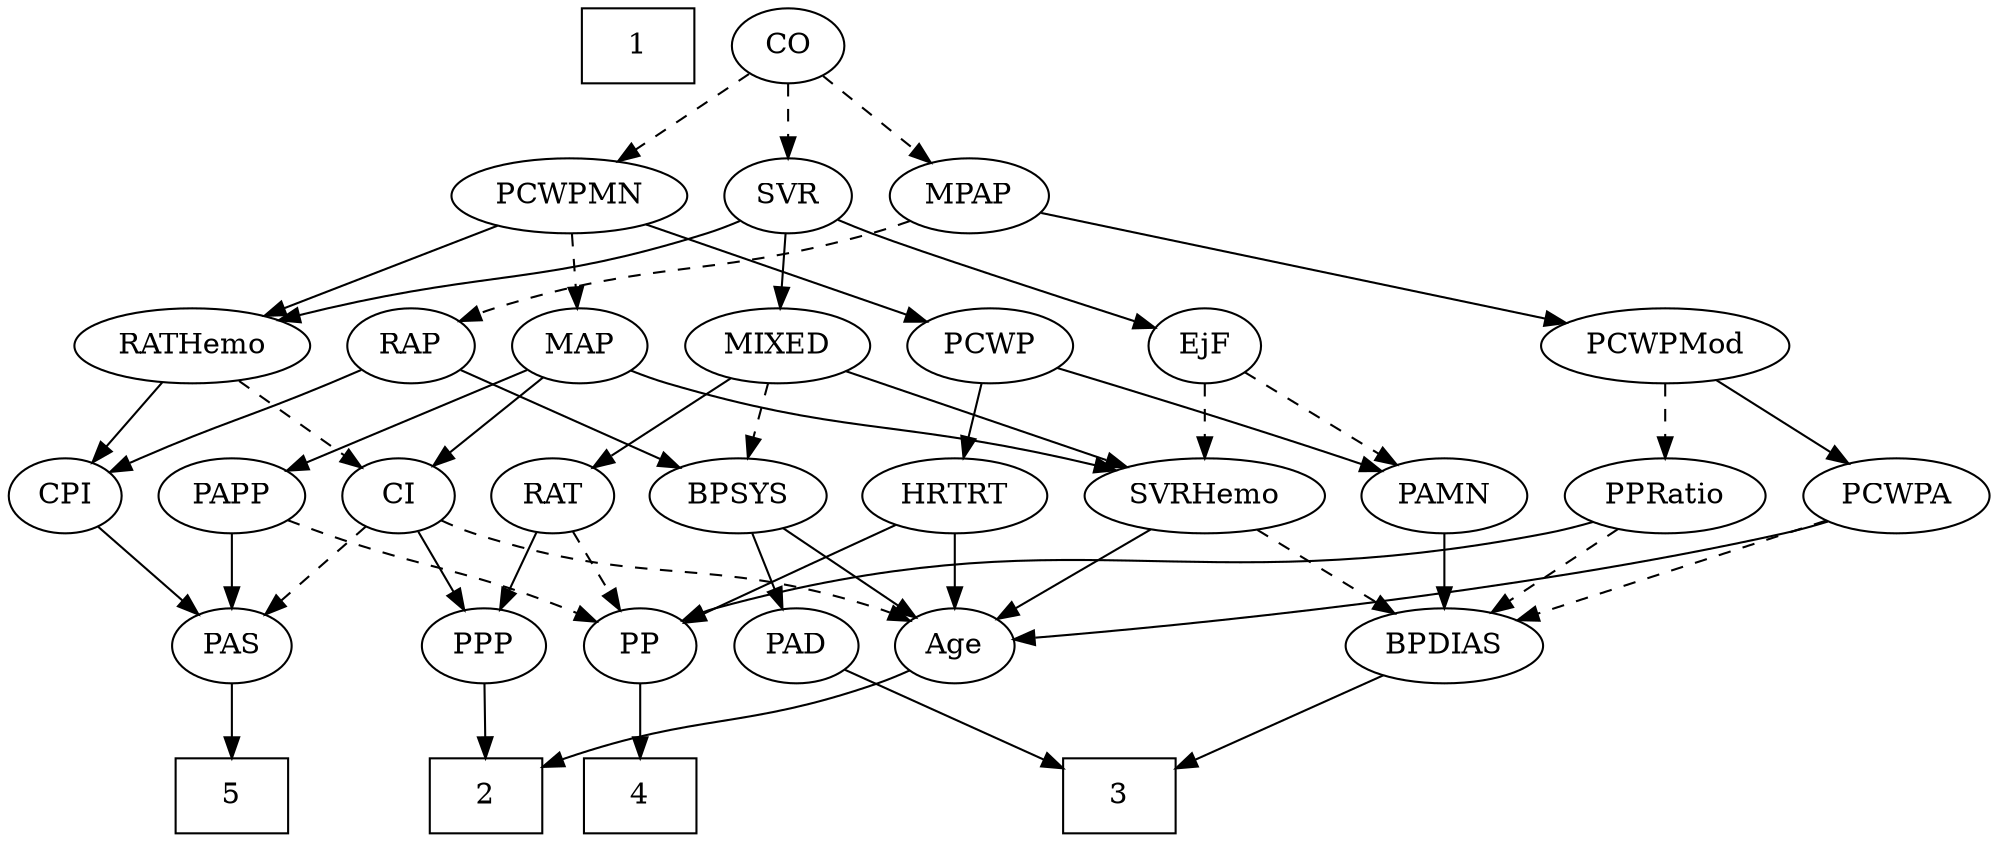 strict digraph {
	graph [bb="0,0,877.6,396"];
	node [label="\N"];
	1	[height=0.5,
		pos="439.6,378",
		shape=box,
		width=0.75];
	2	[height=0.5,
		pos="464.6,18",
		shape=box,
		width=0.75];
	3	[height=0.5,
		pos="284.6,18",
		shape=box,
		width=0.75];
	4	[height=0.5,
		pos="545.6,18",
		shape=box,
		width=0.75];
	5	[height=0.5,
		pos="778.6,18",
		shape=box,
		width=0.75];
	Age	[height=0.5,
		pos="455.6,90",
		width=0.75];
	Age -> 2	[pos="e,462.38,36.275 457.77,72.055 458.77,64.346 459.96,55.027 461.08,46.364",
		style=solid];
	EjF	[height=0.5,
		pos="338.6,234",
		width=0.75];
	PAMN	[height=0.5,
		pos="234.6,162",
		width=1.011];
	EjF -> PAMN	[pos="e,255.53,177.09 320,220.49 304.44,210.01 281.95,194.87 263.95,182.76",
		style=dashed];
	SVRHemo	[height=0.5,
		pos="338.6,162",
		width=1.3902];
	EjF -> SVRHemo	[pos="e,338.6,180.1 338.6,215.7 338.6,207.98 338.6,198.71 338.6,190.11",
		style=dashed];
	RAP	[height=0.5,
		pos="683.6,234",
		width=0.77632];
	BPSYS	[height=0.5,
		pos="444.6,162",
		width=1.0471];
	RAP -> BPSYS	[pos="e,473.11,174.19 662.21,221.98 657.48,219.8 652.43,217.67 647.6,216 579.95,192.58 559.2,200.45 490.6,180 488.01,179.23 485.36,178.39 \
482.69,177.51",
		style=solid];
	CPI	[height=0.5,
		pos="850.6,162",
		width=0.75];
	RAP -> CPI	[pos="e,829.4,173.34 705.4,222.7 710.37,220.43 715.64,218.08 720.6,216 761.83,198.65 773.45,197.56 814.6,180 816.41,179.23 818.26,178.41 \
820.13,177.58",
		style=solid];
	MIXED	[height=0.5,
		pos="511.6,234",
		width=1.1193];
	MIXED -> BPSYS	[pos="e,459.74,178.82 496.39,217.12 487.66,207.99 476.52,196.36 466.82,186.22",
		style=dashed];
	RAT	[height=0.5,
		pos="624.6,162",
		width=0.75827];
	MIXED -> RAT	[pos="e,605.42,174.88 534.19,219 552.21,207.84 577.52,192.16 596.78,180.23",
		style=solid];
	MIXED -> SVRHemo	[pos="e,370.59,175.94 482.64,221.28 454.57,209.93 411.71,192.58 380.03,179.77",
		style=solid];
	MPAP	[height=0.5,
		pos="430.6,306",
		width=0.97491];
	MPAP -> RAP	[pos="e,662.62,245.92 456.88,294.04 462.66,291.86 468.78,289.72 474.6,288 549.92,265.77 573.13,276.94 647.6,252 649.46,251.37 651.36,250.68 \
653.26,249.93",
		style=dashed];
	PCWPMod	[height=0.5,
		pos="140.6,234",
		width=1.4443];
	MPAP -> PCWPMod	[pos="e,182.1,245.02 399.56,297.51 349.97,285.54 252.35,261.97 192.15,247.44",
		style=solid];
	BPSYS -> Age	[pos="e,452.91,108.1 447.32,143.7 448.53,135.98 449.98,126.71 451.34,118.11",
		style=solid];
	PAD	[height=0.5,
		pos="352.6,90",
		width=0.79437];
	BPSYS -> PAD	[pos="e,370.21,104.4 425.09,146.15 411.51,135.82 393.25,121.93 378.46,110.68",
		style=solid];
	PAD -> 3	[pos="e,301.15,36.04 338.18,74.155 329.45,65.177 318.13,53.515 308.13,43.229",
		style=solid];
	CO	[height=0.5,
		pos="511.6,378",
		width=0.75];
	CO -> MPAP	[pos="e,447.68,321.77 495.59,363.17 484.14,353.27 468.5,339.75 455.43,328.46",
		style=dashed];
	SVR	[height=0.5,
		pos="511.6,306",
		width=0.77632];
	CO -> SVR	[pos="e,511.6,324.1 511.6,359.7 511.6,351.98 511.6,342.71 511.6,334.11",
		style=dashed];
	PCWPMN	[height=0.5,
		pos="607.6,306",
		width=1.3902];
	CO -> PCWPMN	[pos="e,586.41,322.45 529.2,364.16 542.81,354.24 561.96,340.27 577.93,328.63",
		style=dashed];
	PAS	[height=0.5,
		pos="778.6,90",
		width=0.75];
	PAS -> 5	[pos="e,778.6,36.104 778.6,71.697 778.6,63.983 778.6,54.712 778.6,46.112",
		style=solid];
	BPDIAS	[height=0.5,
		pos="234.6,90",
		width=1.1735];
	PAMN -> BPDIAS	[pos="e,234.6,108.1 234.6,143.7 234.6,135.98 234.6,126.71 234.6,118.11",
		style=solid];
	RATHemo	[height=0.5,
		pos="778.6,234",
		width=1.3721];
	RATHemo -> CPI	[pos="e,835.94,177.25 795.3,216.76 805.19,207.14 817.85,194.84 828.55,184.43",
		style=solid];
	CI	[height=0.5,
		pos="778.6,162",
		width=0.75];
	RATHemo -> CI	[pos="e,778.6,180.1 778.6,215.7 778.6,207.98 778.6,198.71 778.6,190.11",
		style=dashed];
	CPI -> PAS	[pos="e,793.39,105.38 836.03,146.83 825.85,136.94 812.07,123.55 800.57,112.36",
		style=solid];
	PP	[height=0.5,
		pos="545.6,90",
		width=0.75];
	RAT -> PP	[pos="e,561.17,104.8 608.99,147.17 597.52,137.01 581.74,123.03 568.8,111.56",
		style=dashed];
	PPP	[height=0.5,
		pos="624.6,90",
		width=0.75];
	RAT -> PPP	[pos="e,624.6,108.1 624.6,143.7 624.6,135.98 624.6,126.71 624.6,118.11",
		style=solid];
	SVR -> EjF	[pos="e,359.77,245.41 489.82,294.62 484.85,292.36 479.57,290.03 474.6,288 430.87,270.12 418.23,270.11 374.6,252 372.78,251.24 370.92,250.45 \
369.05,249.63",
		style=solid];
	SVR -> MIXED	[pos="e,511.6,252.1 511.6,287.7 511.6,279.98 511.6,270.71 511.6,262.11",
		style=solid];
	SVR -> RATHemo	[pos="e,741.9,246.23 533.18,294.1 538.16,291.86 543.49,289.68 548.6,288 622.77,263.54 644.84,271 720.6,252 724.38,251.05 728.29,250.02 \
732.21,248.95",
		style=solid];
	PCWPA	[height=0.5,
		pos="41.596,162",
		width=1.1555];
	PCWPMod -> PCWPA	[pos="e,62.49,177.77 118.63,217.46 104.62,207.57 86.317,194.62 71.063,183.83",
		style=solid];
	PPRatio	[height=0.5,
		pos="140.6,162",
		width=1.1013];
	PCWPMod -> PPRatio	[pos="e,140.6,180.1 140.6,215.7 140.6,207.98 140.6,198.71 140.6,190.11",
		style=dashed];
	PCWPA -> Age	[pos="e,431.39,98.168 71.98,149.55 78.388,147.45 85.16,145.46 91.596,144 222.11,114.3 259.1,132.99 390.6,108 400.72,106.08 411.59,103.46 \
421.49,100.85",
		style=solid];
	PCWPA -> BPDIAS	[pos="e,203.34,102.33 72.605,149.75 105.43,137.85 157.39,119 193.58,105.88",
		style=dashed];
	PCWPMN -> RATHemo	[pos="e,747,247.93 639.36,292 667.07,280.65 707.46,264.12 737.6,251.78",
		style=solid];
	MAP	[height=0.5,
		pos="607.6,234",
		width=0.84854];
	PCWPMN -> MAP	[pos="e,607.6,252.1 607.6,287.7 607.6,279.98 607.6,270.71 607.6,262.11",
		style=dashed];
	PCWP	[height=0.5,
		pos="418.6,234",
		width=0.97491];
	PCWPMN -> PCWP	[pos="e,446.03,245.69 573.55,292.75 544.12,282.12 500.48,266.24 462.6,252 460.25,251.12 457.83,250.2 455.4,249.28",
		style=solid];
	SVRHemo -> Age	[pos="e,436.23,102.59 363.41,146.15 382.17,134.93 407.95,119.51 427.47,107.83",
		style=solid];
	SVRHemo -> BPDIAS	[pos="e,256.41,105.68 316.03,145.81 301.11,135.77 281.37,122.48 265.06,111.5",
		style=dashed];
	BPDIAS -> 3	[pos="e,272.13,36.447 246.45,72.411 252.37,64.115 259.67,53.891 266.3,44.615",
		style=solid];
	MAP -> SVRHemo	[pos="e,375.95,174.15 582.91,223.39 575.78,220.8 567.93,218.13 560.6,216 489.34,195.34 469.5,198.28 397.6,180 393.75,179.02 389.78,177.97 \
385.8,176.89",
		style=solid];
	MAP -> CI	[pos="e,757.41,173.36 631.44,222.37 636.43,220.22 641.67,218 646.6,216 688.83,198.89 700.62,197.74 742.6,180 744.41,179.23 746.27,178.43 \
748.13,177.6",
		style=solid];
	PAPP	[height=0.5,
		pos="701.6,162",
		width=0.88464];
	MAP -> PAPP	[pos="e,682.88,176.93 625.72,219.5 639.58,209.18 658.92,194.78 674.61,183.1",
		style=solid];
	PP -> 4	[pos="e,545.6,36.104 545.6,71.697 545.6,63.983 545.6,54.712 545.6,46.112",
		style=solid];
	PPP -> 2	[pos="e,491.86,30.926 602.68,79.414 576.55,67.978 532.46,48.689 501.13,34.985",
		style=solid];
	PPRatio -> BPDIAS	[pos="e,214.37,106.07 160.53,146.15 173.78,136.29 191.37,123.19 206.09,112.23",
		style=dashed];
	PPRatio -> PP	[pos="e,522.46,99.326 169.83,149.71 176.27,147.55 183.1,145.5 189.6,144 321.32,113.67 359.44,136.42 491.6,108 498.5,106.51 505.79,104.52 \
512.7,102.43",
		style=solid];
	PCWP -> PAMN	[pos="e,262.58,173.57 391.15,222.36 385.67,220.25 379.95,218.05 374.6,216 355.49,208.69 306.92,190.32 272.36,177.26",
		style=solid];
	HRTRT	[height=0.5,
		pos="539.6,162",
		width=1.1013];
	PCWP -> HRTRT	[pos="e,516,176.65 441.07,220 459.65,209.25 486.26,193.85 507.15,181.77",
		style=solid];
	CI -> Age	[pos="e,479.04,99.232 758.06,150.06 753.11,147.77 747.75,145.58 742.6,144 642.41,113.31 611.64,131.8 509.6,108 502.78,106.41 495.58,104.39 \
488.73,102.3",
		style=dashed];
	CI -> PAS	[pos="e,778.6,108.1 778.6,143.7 778.6,135.98 778.6,126.71 778.6,118.11",
		style=dashed];
	CI -> PPP	[pos="e,646.4,100.64 757.31,150.86 752.48,148.59 747.37,146.2 742.6,144 713.2,130.46 679.49,115.36 655.66,104.76",
		style=solid];
	PAPP -> PAS	[pos="e,763.34,104.87 717.93,146.15 728.93,136.15 743.61,122.8 755.77,111.75",
		style=solid];
	PAPP -> PP	[pos="e,567.29,100.73 677.22,150.06 650.12,137.9 606.28,118.23 576.72,104.97",
		style=dashed];
	HRTRT -> Age	[pos="e,471.8,104.5 521.37,145.81 509.14,135.62 492.91,122.09 479.63,111.02",
		style=solid];
	HRTRT -> PP	[pos="e,544.13,108.1 541.08,143.7 541.74,135.98 542.54,126.71 543.27,118.11",
		style=solid];
}
